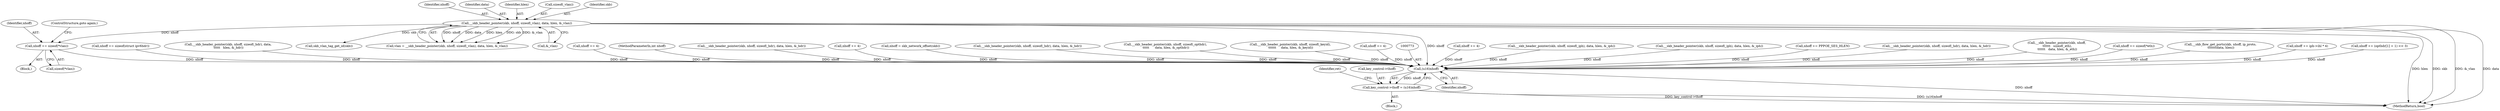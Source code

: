 digraph "0_linux_a6e544b0a88b53114bfa5a57e21b7be7a8dfc9d0@API" {
"1000385" [label="(Call,nhoff += sizeof(*vlan))"];
"1000350" [label="(Call,__skb_header_pointer(skb, nhoff, sizeof(_vlan), data, hlen, &_vlan))"];
"1000772" [label="(Call,(u16)nhoff)"];
"1000768" [label="(Call,key_control->thoff = (u16)nhoff)"];
"1000624" [label="(Call,nhoff += 4)"];
"1000197" [label="(Call,__skb_header_pointer(skb, nhoff, sizeof(_iph), data, hlen, &_iph))"];
"1000357" [label="(Call,&_vlan)"];
"1000352" [label="(Identifier,nhoff)"];
"1000768" [label="(Call,key_control->thoff = (u16)nhoff)"];
"1000272" [label="(Call,__skb_header_pointer(skb, nhoff, sizeof(_iph), data, hlen, &_iph))"];
"1000386" [label="(Identifier,nhoff)"];
"1000774" [label="(Identifier,nhoff)"];
"1000378" [label="(Call,skb_vlan_tag_get_id(skb))"];
"1000413" [label="(Call,nhoff += PPPOE_SES_HLEN)"];
"1000777" [label="(MethodReturn,bool)"];
"1000395" [label="(Call,__skb_header_pointer(skb, nhoff, sizeof(_hdr), data, hlen, &_hdr))"];
"1000646" [label="(Call,__skb_header_pointer(skb, nhoff,\n \t\t\t\t\t\t   sizeof(_eth),\n \t\t\t\t\t\t   data, hlen, &_eth))"];
"1000664" [label="(Call,nhoff += sizeof(*eth))"];
"1000772" [label="(Call,(u16)nhoff)"];
"1000747" [label="(Call,__skb_flow_get_ports(skb, nhoff, ip_proto,\n \t\t\t\t\t\t\tdata, hlen))"];
"1000216" [label="(Call,nhoff += iph->ihl * 4)"];
"1000776" [label="(Identifier,ret)"];
"1000702" [label="(Call,nhoff += (opthdr[1] + 1) << 3)"];
"1000348" [label="(Call,vlan = __skb_header_pointer(skb, nhoff, sizeof(_vlan), data, hlen, &_vlan))"];
"1000345" [label="(Block,)"];
"1000290" [label="(Call,nhoff += sizeof(struct ipv6hdr))"];
"1000472" [label="(Call,__skb_header_pointer(skb, nhoff, sizeof(_hdr), data,\n \t\t\t\t\t   hlen, &_hdr))"];
"1000390" [label="(ControlStructure,goto again;)"];
"1000571" [label="(Call,nhoff += 4)"];
"1000110" [label="(MethodParameterIn,int nhoff)"];
"1000427" [label="(Call,__skb_header_pointer(skb, nhoff, sizeof(_hdr), data, hlen, &_hdr))"];
"1000350" [label="(Call,__skb_header_pointer(skb, nhoff, sizeof(_vlan), data, hlen, &_vlan))"];
"1000385" [label="(Call,nhoff += sizeof(*vlan))"];
"1000769" [label="(Call,key_control->thoff)"];
"1000633" [label="(Call,nhoff += 4)"];
"1000141" [label="(Call,nhoff = skb_network_offset(skb))"];
"1000112" [label="(Block,)"];
"1000544" [label="(Call,__skb_header_pointer(skb, nhoff, sizeof(_hdr), data, hlen, &_hdr))"];
"1000355" [label="(Identifier,data)"];
"1000356" [label="(Identifier,hlen)"];
"1000353" [label="(Call,sizeof(_vlan))"];
"1000684" [label="(Call,__skb_header_pointer(skb, nhoff, sizeof(_opthdr),\n \t\t\t\t\t      data, hlen, &_opthdr))"];
"1000594" [label="(Call,__skb_header_pointer(skb, nhoff, sizeof(_keyid),\n \t\t\t\t\t\t     data, hlen, &_keyid))"];
"1000351" [label="(Identifier,skb)"];
"1000580" [label="(Call,nhoff += 4)"];
"1000387" [label="(Call,sizeof(*vlan))"];
"1000385" -> "1000345"  [label="AST: "];
"1000385" -> "1000387"  [label="CFG: "];
"1000386" -> "1000385"  [label="AST: "];
"1000387" -> "1000385"  [label="AST: "];
"1000390" -> "1000385"  [label="CFG: "];
"1000350" -> "1000385"  [label="DDG: nhoff"];
"1000385" -> "1000772"  [label="DDG: nhoff"];
"1000350" -> "1000348"  [label="AST: "];
"1000350" -> "1000357"  [label="CFG: "];
"1000351" -> "1000350"  [label="AST: "];
"1000352" -> "1000350"  [label="AST: "];
"1000353" -> "1000350"  [label="AST: "];
"1000355" -> "1000350"  [label="AST: "];
"1000356" -> "1000350"  [label="AST: "];
"1000357" -> "1000350"  [label="AST: "];
"1000348" -> "1000350"  [label="CFG: "];
"1000350" -> "1000777"  [label="DDG: hlen"];
"1000350" -> "1000777"  [label="DDG: skb"];
"1000350" -> "1000777"  [label="DDG: &_vlan"];
"1000350" -> "1000777"  [label="DDG: data"];
"1000350" -> "1000348"  [label="DDG: nhoff"];
"1000350" -> "1000348"  [label="DDG: data"];
"1000350" -> "1000348"  [label="DDG: hlen"];
"1000350" -> "1000348"  [label="DDG: skb"];
"1000350" -> "1000348"  [label="DDG: &_vlan"];
"1000350" -> "1000378"  [label="DDG: skb"];
"1000350" -> "1000772"  [label="DDG: nhoff"];
"1000772" -> "1000768"  [label="AST: "];
"1000772" -> "1000774"  [label="CFG: "];
"1000773" -> "1000772"  [label="AST: "];
"1000774" -> "1000772"  [label="AST: "];
"1000768" -> "1000772"  [label="CFG: "];
"1000772" -> "1000777"  [label="DDG: nhoff"];
"1000772" -> "1000768"  [label="DDG: nhoff"];
"1000290" -> "1000772"  [label="DDG: nhoff"];
"1000216" -> "1000772"  [label="DDG: nhoff"];
"1000272" -> "1000772"  [label="DDG: nhoff"];
"1000684" -> "1000772"  [label="DDG: nhoff"];
"1000197" -> "1000772"  [label="DDG: nhoff"];
"1000633" -> "1000772"  [label="DDG: nhoff"];
"1000427" -> "1000772"  [label="DDG: nhoff"];
"1000141" -> "1000772"  [label="DDG: nhoff"];
"1000395" -> "1000772"  [label="DDG: nhoff"];
"1000544" -> "1000772"  [label="DDG: nhoff"];
"1000413" -> "1000772"  [label="DDG: nhoff"];
"1000594" -> "1000772"  [label="DDG: nhoff"];
"1000646" -> "1000772"  [label="DDG: nhoff"];
"1000472" -> "1000772"  [label="DDG: nhoff"];
"1000747" -> "1000772"  [label="DDG: nhoff"];
"1000571" -> "1000772"  [label="DDG: nhoff"];
"1000580" -> "1000772"  [label="DDG: nhoff"];
"1000624" -> "1000772"  [label="DDG: nhoff"];
"1000702" -> "1000772"  [label="DDG: nhoff"];
"1000664" -> "1000772"  [label="DDG: nhoff"];
"1000110" -> "1000772"  [label="DDG: nhoff"];
"1000768" -> "1000112"  [label="AST: "];
"1000769" -> "1000768"  [label="AST: "];
"1000776" -> "1000768"  [label="CFG: "];
"1000768" -> "1000777"  [label="DDG: key_control->thoff"];
"1000768" -> "1000777"  [label="DDG: (u16)nhoff"];
}
